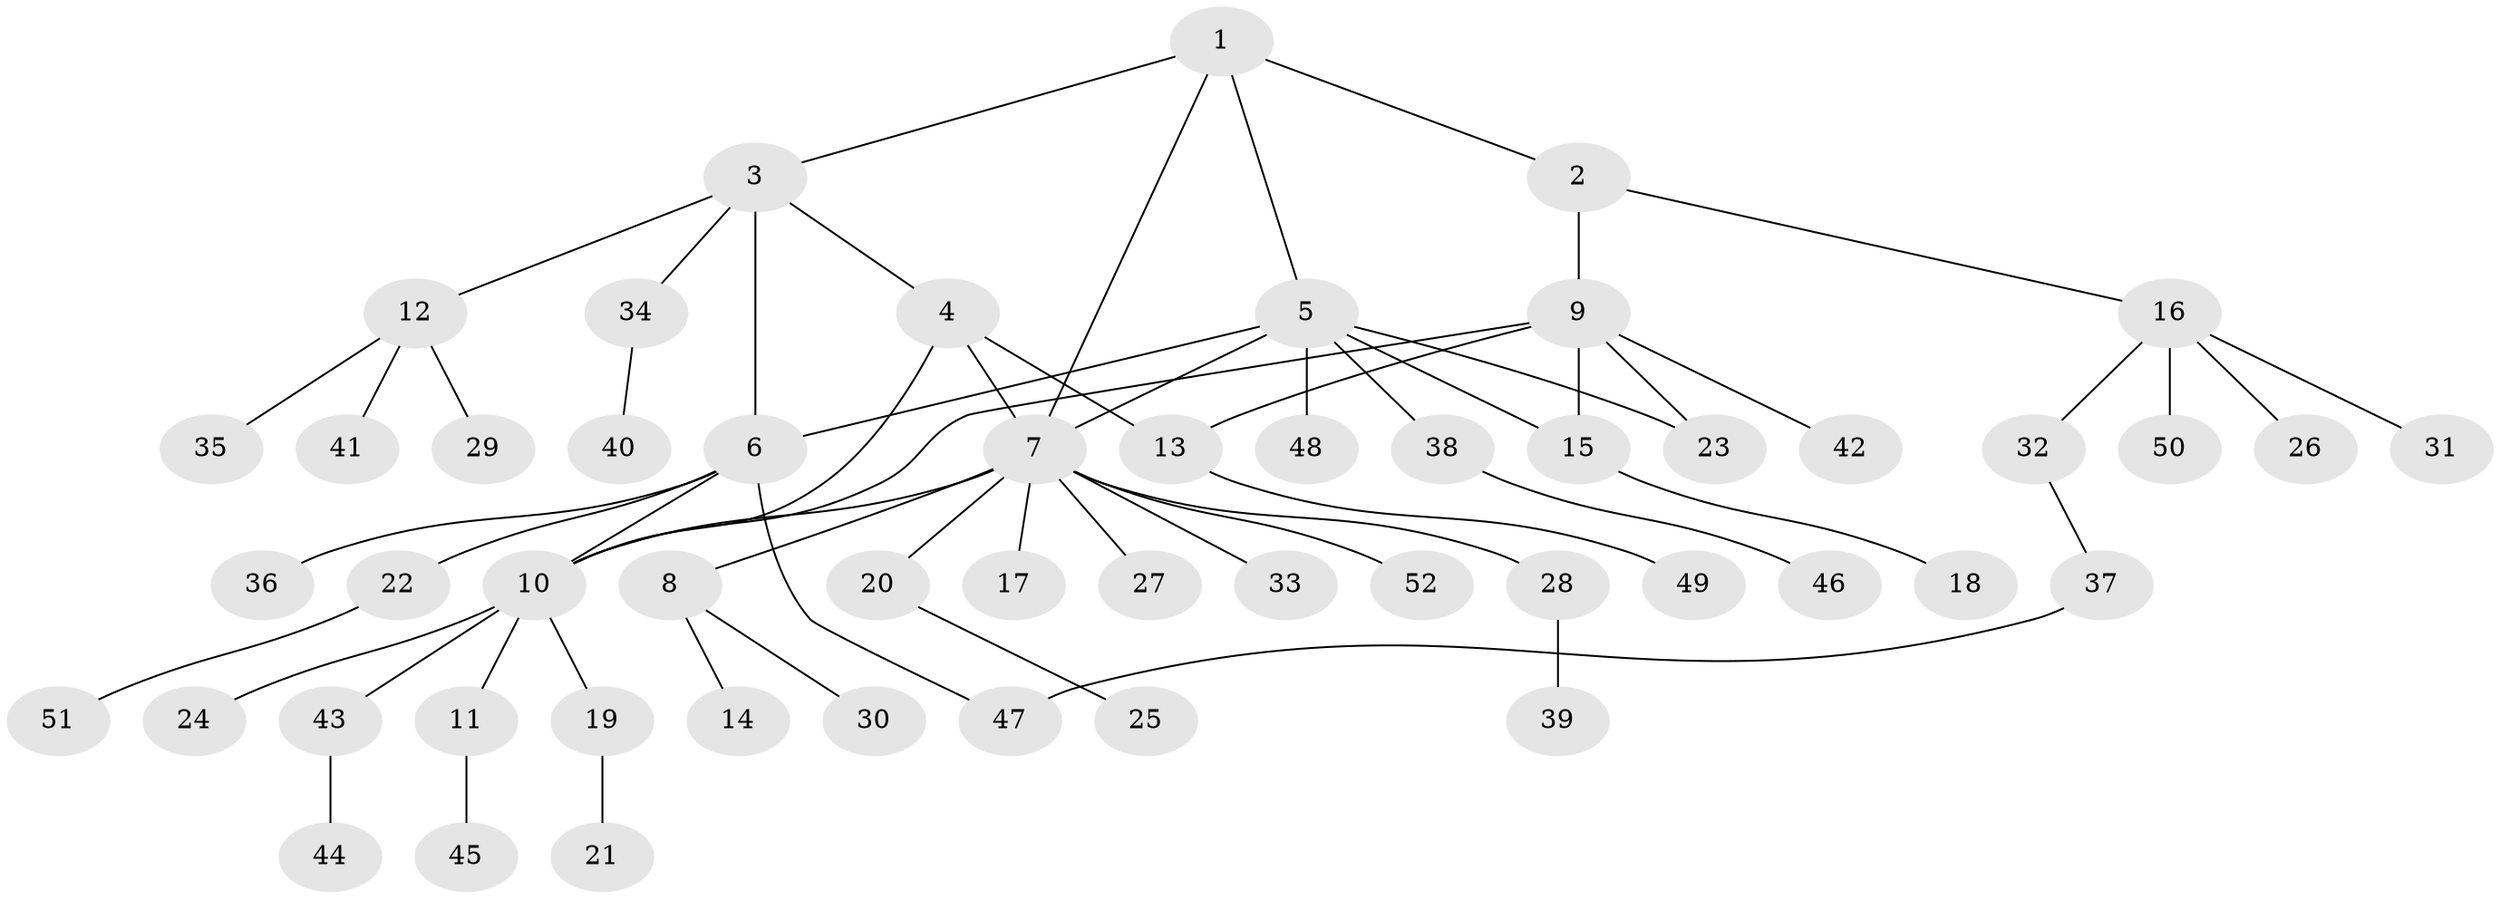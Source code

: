 // coarse degree distribution, {14: 0.038461538461538464, 5: 0.038461538461538464, 3: 0.07692307692307693, 10: 0.038461538461538464, 2: 0.15384615384615385, 1: 0.6538461538461539}
// Generated by graph-tools (version 1.1) at 2025/19/03/04/25 18:19:53]
// undirected, 52 vertices, 61 edges
graph export_dot {
graph [start="1"]
  node [color=gray90,style=filled];
  1;
  2;
  3;
  4;
  5;
  6;
  7;
  8;
  9;
  10;
  11;
  12;
  13;
  14;
  15;
  16;
  17;
  18;
  19;
  20;
  21;
  22;
  23;
  24;
  25;
  26;
  27;
  28;
  29;
  30;
  31;
  32;
  33;
  34;
  35;
  36;
  37;
  38;
  39;
  40;
  41;
  42;
  43;
  44;
  45;
  46;
  47;
  48;
  49;
  50;
  51;
  52;
  1 -- 2;
  1 -- 3;
  1 -- 5;
  1 -- 7;
  2 -- 9;
  2 -- 16;
  3 -- 4;
  3 -- 6;
  3 -- 12;
  3 -- 34;
  4 -- 7;
  4 -- 10;
  4 -- 13;
  5 -- 6;
  5 -- 7;
  5 -- 15;
  5 -- 23;
  5 -- 38;
  5 -- 48;
  6 -- 10;
  6 -- 22;
  6 -- 36;
  6 -- 47;
  7 -- 8;
  7 -- 10;
  7 -- 17;
  7 -- 20;
  7 -- 27;
  7 -- 28;
  7 -- 33;
  7 -- 52;
  8 -- 14;
  8 -- 30;
  9 -- 10;
  9 -- 13;
  9 -- 15;
  9 -- 23;
  9 -- 42;
  10 -- 11;
  10 -- 19;
  10 -- 24;
  10 -- 43;
  11 -- 45;
  12 -- 29;
  12 -- 35;
  12 -- 41;
  13 -- 49;
  15 -- 18;
  16 -- 26;
  16 -- 31;
  16 -- 32;
  16 -- 50;
  19 -- 21;
  20 -- 25;
  22 -- 51;
  28 -- 39;
  32 -- 37;
  34 -- 40;
  37 -- 47;
  38 -- 46;
  43 -- 44;
}
